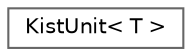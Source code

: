 digraph "Graphical Class Hierarchy"
{
 // LATEX_PDF_SIZE
  bgcolor="transparent";
  edge [fontname=Helvetica,fontsize=10,labelfontname=Helvetica,labelfontsize=10];
  node [fontname=Helvetica,fontsize=10,shape=box,height=0.2,width=0.4];
  rankdir="LR";
  Node0 [id="Node000000",label="KistUnit\< T \>",height=0.2,width=0.4,color="grey40", fillcolor="white", style="filled",URL="$struct_kist_unit.html",tooltip="Internal container used in Kist container class."];
}

